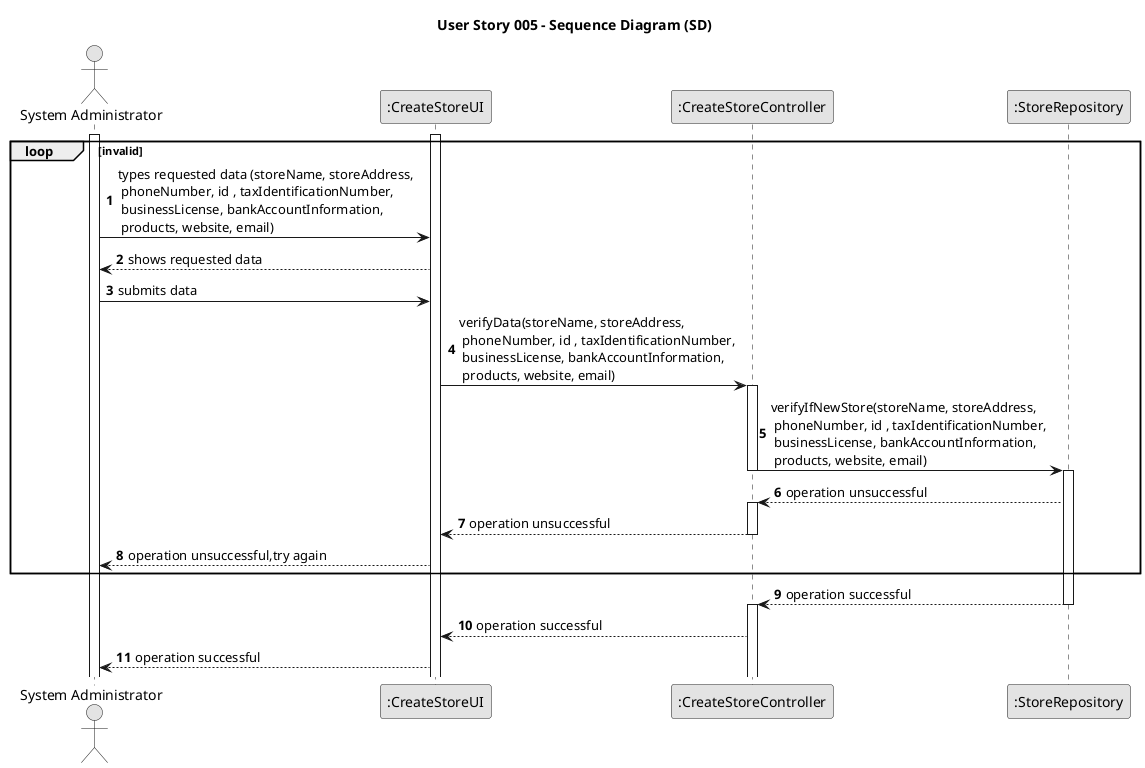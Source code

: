 @startuml
skinparam monochrome true
skinparam packageStyle rectangle
skinparam shadowing false

title User Story 005 - Sequence Diagram (SD)

autonumber

actor "System Administrator" as ADM
participant ":CreateStoreUI" as CRTUI
participant ":CreateStoreController" as CNTRL
participant ":StoreRepository" as Repository

activate ADM

activate CRTUI

loop invalid

ADM -> CRTUI : types requested data (storeName, storeAddress,\n phoneNumber, id , taxIdentificationNumber,\n businessLicense, bankAccountInformation,\n products, website, email)

CRTUI --> ADM : shows requested data

ADM -> CRTUI : submits data

CRTUI -> CNTRL : verifyData(storeName, storeAddress,\n phoneNumber, id , taxIdentificationNumber,\n businessLicense, bankAccountInformation,\n products, website, email)

activate CNTRL

CNTRL -> Repository : verifyIfNewStore(storeName, storeAddress,\n phoneNumber, id , taxIdentificationNumber,\n businessLicense, bankAccountInformation,\n products, website, email)

deactivate CNTRL

activate Repository

Repository --> CNTRL : operation unsuccessful

activate CNTRL

CNTRL --> CRTUI : operation unsuccessful

deactivate CNTRL

CRTUI -->ADM : operation unsuccessful,try again

end



Repository --> CNTRL : operation successful

deactivate Repository

activate CNTRL

CNTRL --> CRTUI : operation successful

CRTUI --> ADM : operation successful

@enduml